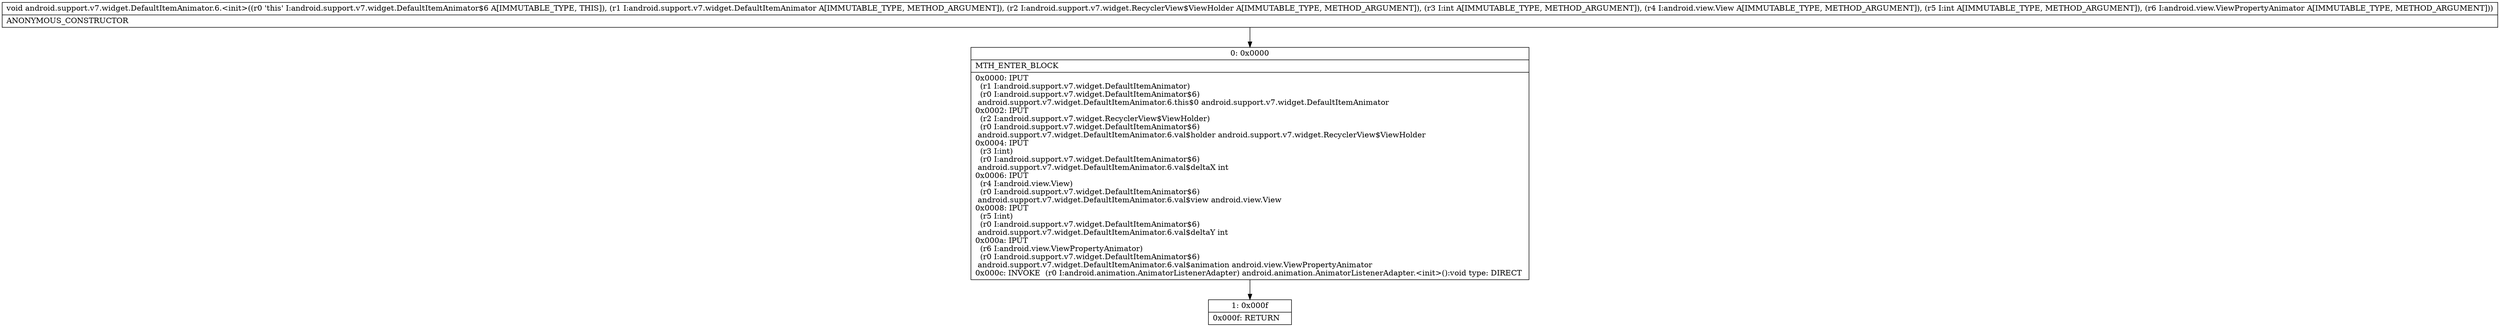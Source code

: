 digraph "CFG forandroid.support.v7.widget.DefaultItemAnimator.6.\<init\>(Landroid\/support\/v7\/widget\/DefaultItemAnimator;Landroid\/support\/v7\/widget\/RecyclerView$ViewHolder;ILandroid\/view\/View;ILandroid\/view\/ViewPropertyAnimator;)V" {
Node_0 [shape=record,label="{0\:\ 0x0000|MTH_ENTER_BLOCK\l|0x0000: IPUT  \l  (r1 I:android.support.v7.widget.DefaultItemAnimator)\l  (r0 I:android.support.v7.widget.DefaultItemAnimator$6)\l android.support.v7.widget.DefaultItemAnimator.6.this$0 android.support.v7.widget.DefaultItemAnimator \l0x0002: IPUT  \l  (r2 I:android.support.v7.widget.RecyclerView$ViewHolder)\l  (r0 I:android.support.v7.widget.DefaultItemAnimator$6)\l android.support.v7.widget.DefaultItemAnimator.6.val$holder android.support.v7.widget.RecyclerView$ViewHolder \l0x0004: IPUT  \l  (r3 I:int)\l  (r0 I:android.support.v7.widget.DefaultItemAnimator$6)\l android.support.v7.widget.DefaultItemAnimator.6.val$deltaX int \l0x0006: IPUT  \l  (r4 I:android.view.View)\l  (r0 I:android.support.v7.widget.DefaultItemAnimator$6)\l android.support.v7.widget.DefaultItemAnimator.6.val$view android.view.View \l0x0008: IPUT  \l  (r5 I:int)\l  (r0 I:android.support.v7.widget.DefaultItemAnimator$6)\l android.support.v7.widget.DefaultItemAnimator.6.val$deltaY int \l0x000a: IPUT  \l  (r6 I:android.view.ViewPropertyAnimator)\l  (r0 I:android.support.v7.widget.DefaultItemAnimator$6)\l android.support.v7.widget.DefaultItemAnimator.6.val$animation android.view.ViewPropertyAnimator \l0x000c: INVOKE  (r0 I:android.animation.AnimatorListenerAdapter) android.animation.AnimatorListenerAdapter.\<init\>():void type: DIRECT \l}"];
Node_1 [shape=record,label="{1\:\ 0x000f|0x000f: RETURN   \l}"];
MethodNode[shape=record,label="{void android.support.v7.widget.DefaultItemAnimator.6.\<init\>((r0 'this' I:android.support.v7.widget.DefaultItemAnimator$6 A[IMMUTABLE_TYPE, THIS]), (r1 I:android.support.v7.widget.DefaultItemAnimator A[IMMUTABLE_TYPE, METHOD_ARGUMENT]), (r2 I:android.support.v7.widget.RecyclerView$ViewHolder A[IMMUTABLE_TYPE, METHOD_ARGUMENT]), (r3 I:int A[IMMUTABLE_TYPE, METHOD_ARGUMENT]), (r4 I:android.view.View A[IMMUTABLE_TYPE, METHOD_ARGUMENT]), (r5 I:int A[IMMUTABLE_TYPE, METHOD_ARGUMENT]), (r6 I:android.view.ViewPropertyAnimator A[IMMUTABLE_TYPE, METHOD_ARGUMENT]))  | ANONYMOUS_CONSTRUCTOR\l}"];
MethodNode -> Node_0;
Node_0 -> Node_1;
}

